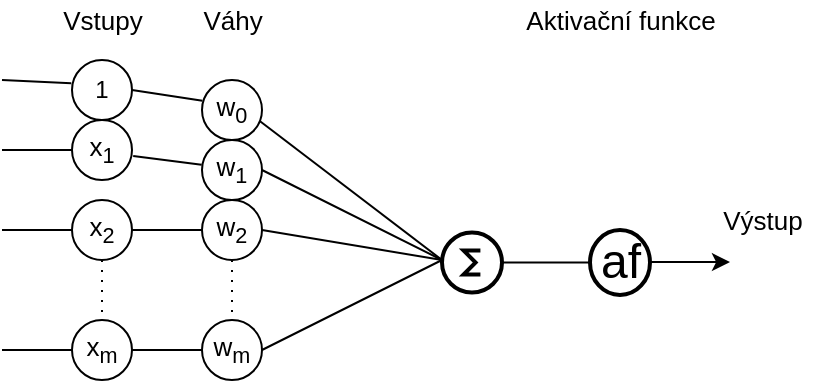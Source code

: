 <mxfile version="13.9.5" type="device"><diagram id="txsPzoAKgPMqGLE1nvSC" name="Page-1"><mxGraphModel dx="569" dy="338" grid="1" gridSize="10" guides="1" tooltips="1" connect="1" arrows="1" fold="1" page="1" pageScale="1" pageWidth="850" pageHeight="1100" math="0" shadow="0"><root><mxCell id="0"/><mxCell id="1" parent="0"/><mxCell id="I2ApWpeMzcpvoibNwOeM-11" style="rounded=0;orthogonalLoop=1;jettySize=auto;html=1;exitX=1;exitY=0.5;exitDx=0;exitDy=0;entryX=0.007;entryY=0.347;entryDx=0;entryDy=0;endArrow=none;endFill=0;entryPerimeter=0;" parent="1" source="I2ApWpeMzcpvoibNwOeM-1" target="I2ApWpeMzcpvoibNwOeM-5" edge="1"><mxGeometry relative="1" as="geometry"/></mxCell><mxCell id="I2ApWpeMzcpvoibNwOeM-25" style="edgeStyle=none;rounded=0;orthogonalLoop=1;jettySize=auto;html=1;exitX=-0.013;exitY=0.387;exitDx=0;exitDy=0;endArrow=none;endFill=0;exitPerimeter=0;" parent="1" source="I2ApWpeMzcpvoibNwOeM-1" edge="1"><mxGeometry relative="1" as="geometry"><mxPoint x="200" y="130" as="targetPoint"/></mxGeometry></mxCell><mxCell id="I2ApWpeMzcpvoibNwOeM-1" value="1" style="ellipse;whiteSpace=wrap;html=1;aspect=fixed;" parent="1" vertex="1"><mxGeometry x="235" y="120" width="30" height="30" as="geometry"/></mxCell><mxCell id="I2ApWpeMzcpvoibNwOeM-15" style="edgeStyle=none;rounded=0;orthogonalLoop=1;jettySize=auto;html=1;exitX=1;exitY=0.5;exitDx=0;exitDy=0;entryX=0;entryY=0.5;entryDx=0;entryDy=0;endArrow=none;endFill=0;" parent="1" source="I2ApWpeMzcpvoibNwOeM-2" target="I2ApWpeMzcpvoibNwOeM-6" edge="1"><mxGeometry relative="1" as="geometry"/></mxCell><mxCell id="I2ApWpeMzcpvoibNwOeM-28" style="edgeStyle=none;rounded=0;orthogonalLoop=1;jettySize=auto;html=1;exitX=0;exitY=0.5;exitDx=0;exitDy=0;endArrow=none;endFill=0;" parent="1" source="I2ApWpeMzcpvoibNwOeM-2" edge="1"><mxGeometry relative="1" as="geometry"><mxPoint x="200" y="265" as="targetPoint"/></mxGeometry></mxCell><mxCell id="I2ApWpeMzcpvoibNwOeM-2" value="&lt;font style=&quot;font-size: 13px&quot;&gt;x&lt;sub&gt;m&lt;/sub&gt;&lt;/font&gt;" style="ellipse;whiteSpace=wrap;html=1;aspect=fixed;" parent="1" vertex="1"><mxGeometry x="235" y="250" width="30" height="30" as="geometry"/></mxCell><mxCell id="I2ApWpeMzcpvoibNwOeM-12" style="edgeStyle=none;rounded=0;orthogonalLoop=1;jettySize=auto;html=1;exitX=1.02;exitY=0.6;exitDx=0;exitDy=0;endArrow=none;endFill=0;exitPerimeter=0;entryX=-0.007;entryY=0.413;entryDx=0;entryDy=0;entryPerimeter=0;" parent="1" source="I2ApWpeMzcpvoibNwOeM-3" target="I2ApWpeMzcpvoibNwOeM-7" edge="1"><mxGeometry relative="1" as="geometry"><mxPoint x="299" y="190" as="targetPoint"/></mxGeometry></mxCell><mxCell id="I2ApWpeMzcpvoibNwOeM-26" style="edgeStyle=none;rounded=0;orthogonalLoop=1;jettySize=auto;html=1;exitX=0;exitY=0.5;exitDx=0;exitDy=0;endArrow=none;endFill=0;" parent="1" source="I2ApWpeMzcpvoibNwOeM-3" edge="1"><mxGeometry relative="1" as="geometry"><mxPoint x="200" y="165" as="targetPoint"/></mxGeometry></mxCell><mxCell id="I2ApWpeMzcpvoibNwOeM-3" value="&lt;font style=&quot;font-size: 13px&quot;&gt;x&lt;sub&gt;1&lt;/sub&gt;&lt;/font&gt;" style="ellipse;whiteSpace=wrap;html=1;aspect=fixed;" parent="1" vertex="1"><mxGeometry x="235" y="150" width="30" height="30" as="geometry"/></mxCell><mxCell id="I2ApWpeMzcpvoibNwOeM-13" style="edgeStyle=none;rounded=0;orthogonalLoop=1;jettySize=auto;html=1;exitX=1;exitY=0.5;exitDx=0;exitDy=0;entryX=0;entryY=0.5;entryDx=0;entryDy=0;endArrow=none;endFill=0;" parent="1" source="I2ApWpeMzcpvoibNwOeM-4" target="I2ApWpeMzcpvoibNwOeM-8" edge="1"><mxGeometry relative="1" as="geometry"/></mxCell><mxCell id="I2ApWpeMzcpvoibNwOeM-27" style="edgeStyle=none;rounded=0;orthogonalLoop=1;jettySize=auto;html=1;exitX=0;exitY=0.5;exitDx=0;exitDy=0;endArrow=none;endFill=0;" parent="1" source="I2ApWpeMzcpvoibNwOeM-4" edge="1"><mxGeometry relative="1" as="geometry"><mxPoint x="200" y="205" as="targetPoint"/></mxGeometry></mxCell><mxCell id="I2ApWpeMzcpvoibNwOeM-34" style="edgeStyle=none;rounded=0;orthogonalLoop=1;jettySize=auto;html=1;exitX=0.5;exitY=1;exitDx=0;exitDy=0;endArrow=none;endFill=0;dashed=1;dashPattern=1 4;" parent="1" source="I2ApWpeMzcpvoibNwOeM-4" target="I2ApWpeMzcpvoibNwOeM-2" edge="1"><mxGeometry relative="1" as="geometry"/></mxCell><mxCell id="I2ApWpeMzcpvoibNwOeM-4" value="&lt;font style=&quot;font-size: 13px&quot;&gt;x&lt;sub&gt;2&lt;/sub&gt;&lt;/font&gt;" style="ellipse;whiteSpace=wrap;html=1;aspect=fixed;" parent="1" vertex="1"><mxGeometry x="235" y="190" width="30" height="30" as="geometry"/></mxCell><mxCell id="I2ApWpeMzcpvoibNwOeM-16" style="edgeStyle=none;rounded=0;orthogonalLoop=1;jettySize=auto;html=1;exitX=0.94;exitY=0.667;exitDx=0;exitDy=0;entryX=0;entryY=0.5;entryDx=0;entryDy=0;endArrow=none;endFill=0;exitPerimeter=0;" parent="1" source="I2ApWpeMzcpvoibNwOeM-5" edge="1"><mxGeometry relative="1" as="geometry"><mxPoint x="420" y="220" as="targetPoint"/></mxGeometry></mxCell><mxCell id="I2ApWpeMzcpvoibNwOeM-5" value="&lt;font style=&quot;font-size: 13px&quot;&gt;w&lt;sub&gt;0&lt;/sub&gt;&lt;/font&gt;" style="ellipse;whiteSpace=wrap;html=1;aspect=fixed;" parent="1" vertex="1"><mxGeometry x="300" y="130" width="30" height="30" as="geometry"/></mxCell><mxCell id="I2ApWpeMzcpvoibNwOeM-19" style="edgeStyle=none;rounded=0;orthogonalLoop=1;jettySize=auto;html=1;exitX=1;exitY=0.5;exitDx=0;exitDy=0;endArrow=none;endFill=0;entryX=0;entryY=0.5;entryDx=0;entryDy=0;" parent="1" source="I2ApWpeMzcpvoibNwOeM-6" edge="1"><mxGeometry relative="1" as="geometry"><mxPoint x="420" y="220" as="targetPoint"/></mxGeometry></mxCell><mxCell id="I2ApWpeMzcpvoibNwOeM-6" value="&lt;font style=&quot;font-size: 13px&quot;&gt;w&lt;sub&gt;m&lt;/sub&gt;&lt;/font&gt;" style="ellipse;whiteSpace=wrap;html=1;aspect=fixed;" parent="1" vertex="1"><mxGeometry x="300" y="250" width="30" height="30" as="geometry"/></mxCell><mxCell id="I2ApWpeMzcpvoibNwOeM-17" style="edgeStyle=none;rounded=0;orthogonalLoop=1;jettySize=auto;html=1;exitX=1;exitY=0.5;exitDx=0;exitDy=0;endArrow=none;endFill=0;entryX=0;entryY=0.5;entryDx=0;entryDy=0;" parent="1" source="I2ApWpeMzcpvoibNwOeM-7" edge="1"><mxGeometry relative="1" as="geometry"><mxPoint x="420" y="220" as="targetPoint"/></mxGeometry></mxCell><mxCell id="I2ApWpeMzcpvoibNwOeM-7" value="&lt;font style=&quot;font-size: 13px&quot;&gt;w&lt;sub&gt;1&lt;/sub&gt;&lt;/font&gt;" style="ellipse;whiteSpace=wrap;html=1;aspect=fixed;" parent="1" vertex="1"><mxGeometry x="300" y="160" width="30" height="30" as="geometry"/></mxCell><mxCell id="I2ApWpeMzcpvoibNwOeM-18" style="edgeStyle=none;rounded=0;orthogonalLoop=1;jettySize=auto;html=1;exitX=1;exitY=0.5;exitDx=0;exitDy=0;entryX=0;entryY=0.5;entryDx=0;entryDy=0;endArrow=none;endFill=0;" parent="1" source="I2ApWpeMzcpvoibNwOeM-8" edge="1"><mxGeometry relative="1" as="geometry"><mxPoint x="420" y="220" as="targetPoint"/></mxGeometry></mxCell><mxCell id="I2ApWpeMzcpvoibNwOeM-35" style="edgeStyle=none;rounded=0;orthogonalLoop=1;jettySize=auto;html=1;exitX=0.5;exitY=1;exitDx=0;exitDy=0;entryX=0.5;entryY=0;entryDx=0;entryDy=0;dashed=1;dashPattern=1 4;endArrow=none;endFill=0;" parent="1" source="I2ApWpeMzcpvoibNwOeM-8" target="I2ApWpeMzcpvoibNwOeM-6" edge="1"><mxGeometry relative="1" as="geometry"/></mxCell><mxCell id="I2ApWpeMzcpvoibNwOeM-8" value="&lt;font style=&quot;font-size: 13px&quot;&gt;w&lt;sub&gt;2&lt;/sub&gt;&lt;/font&gt;" style="ellipse;whiteSpace=wrap;html=1;aspect=fixed;" parent="1" vertex="1"><mxGeometry x="300" y="190" width="30" height="30" as="geometry"/></mxCell><mxCell id="I2ApWpeMzcpvoibNwOeM-21" style="edgeStyle=none;rounded=0;orthogonalLoop=1;jettySize=auto;html=1;exitX=1;exitY=0.5;exitDx=0;exitDy=0;endArrow=classic;endFill=1;" parent="1" edge="1"><mxGeometry relative="1" as="geometry"><mxPoint x="564" y="221.05" as="targetPoint"/><mxPoint x="524" y="221.05" as="sourcePoint"/></mxGeometry></mxCell><mxCell id="jwQLWgI-Tc7zHFsZtZIM-2" style="rounded=0;orthogonalLoop=1;jettySize=auto;html=1;exitX=1;exitY=0.5;exitDx=0;exitDy=0;exitPerimeter=0;entryX=0;entryY=0.5;entryDx=0;entryDy=0;entryPerimeter=0;endArrow=none;endFill=0;" edge="1" parent="1" source="I2ApWpeMzcpvoibNwOeM-22" target="I2ApWpeMzcpvoibNwOeM-24"><mxGeometry relative="1" as="geometry"/></mxCell><mxCell id="I2ApWpeMzcpvoibNwOeM-22" value="" style="verticalLabelPosition=bottom;shadow=0;dashed=0;align=center;html=1;verticalAlign=top;shape=mxgraph.electrical.abstract.sum;strokeWidth=2;" parent="1" vertex="1"><mxGeometry x="420" y="206.25" width="30" height="30" as="geometry"/></mxCell><mxCell id="I2ApWpeMzcpvoibNwOeM-24" value="af" style="shape=mxgraph.electrical.abstract.function;html=1;shadow=0;dashed=0;align=center;strokeWidth=2;fontSize=24" parent="1" vertex="1"><mxGeometry x="494" y="205" width="30" height="32.5" as="geometry"/></mxCell><mxCell id="I2ApWpeMzcpvoibNwOeM-29" value="&lt;font style=&quot;font-size: 13px&quot;&gt;Vstupy&lt;/font&gt;" style="text;html=1;align=center;verticalAlign=middle;resizable=0;points=[];autosize=1;" parent="1" vertex="1"><mxGeometry x="220" y="90" width="60" height="20" as="geometry"/></mxCell><mxCell id="I2ApWpeMzcpvoibNwOeM-30" value="&lt;font style=&quot;font-size: 13px&quot;&gt;Váhy&lt;/font&gt;" style="text;html=1;align=center;verticalAlign=middle;resizable=0;points=[];autosize=1;" parent="1" vertex="1"><mxGeometry x="290" y="90" width="50" height="20" as="geometry"/></mxCell><mxCell id="I2ApWpeMzcpvoibNwOeM-32" value="&lt;font style=&quot;font-size: 13px&quot;&gt;Aktivační funkce&lt;/font&gt;" style="text;html=1;align=center;verticalAlign=middle;resizable=0;points=[];autosize=1;" parent="1" vertex="1"><mxGeometry x="454" y="90" width="110" height="20" as="geometry"/></mxCell><mxCell id="I2ApWpeMzcpvoibNwOeM-33" value="&lt;font style=&quot;font-size: 13px&quot;&gt;Výstup&lt;/font&gt;" style="text;html=1;align=center;verticalAlign=middle;resizable=0;points=[];autosize=1;" parent="1" vertex="1"><mxGeometry x="550" y="190" width="60" height="20" as="geometry"/></mxCell></root></mxGraphModel></diagram></mxfile>